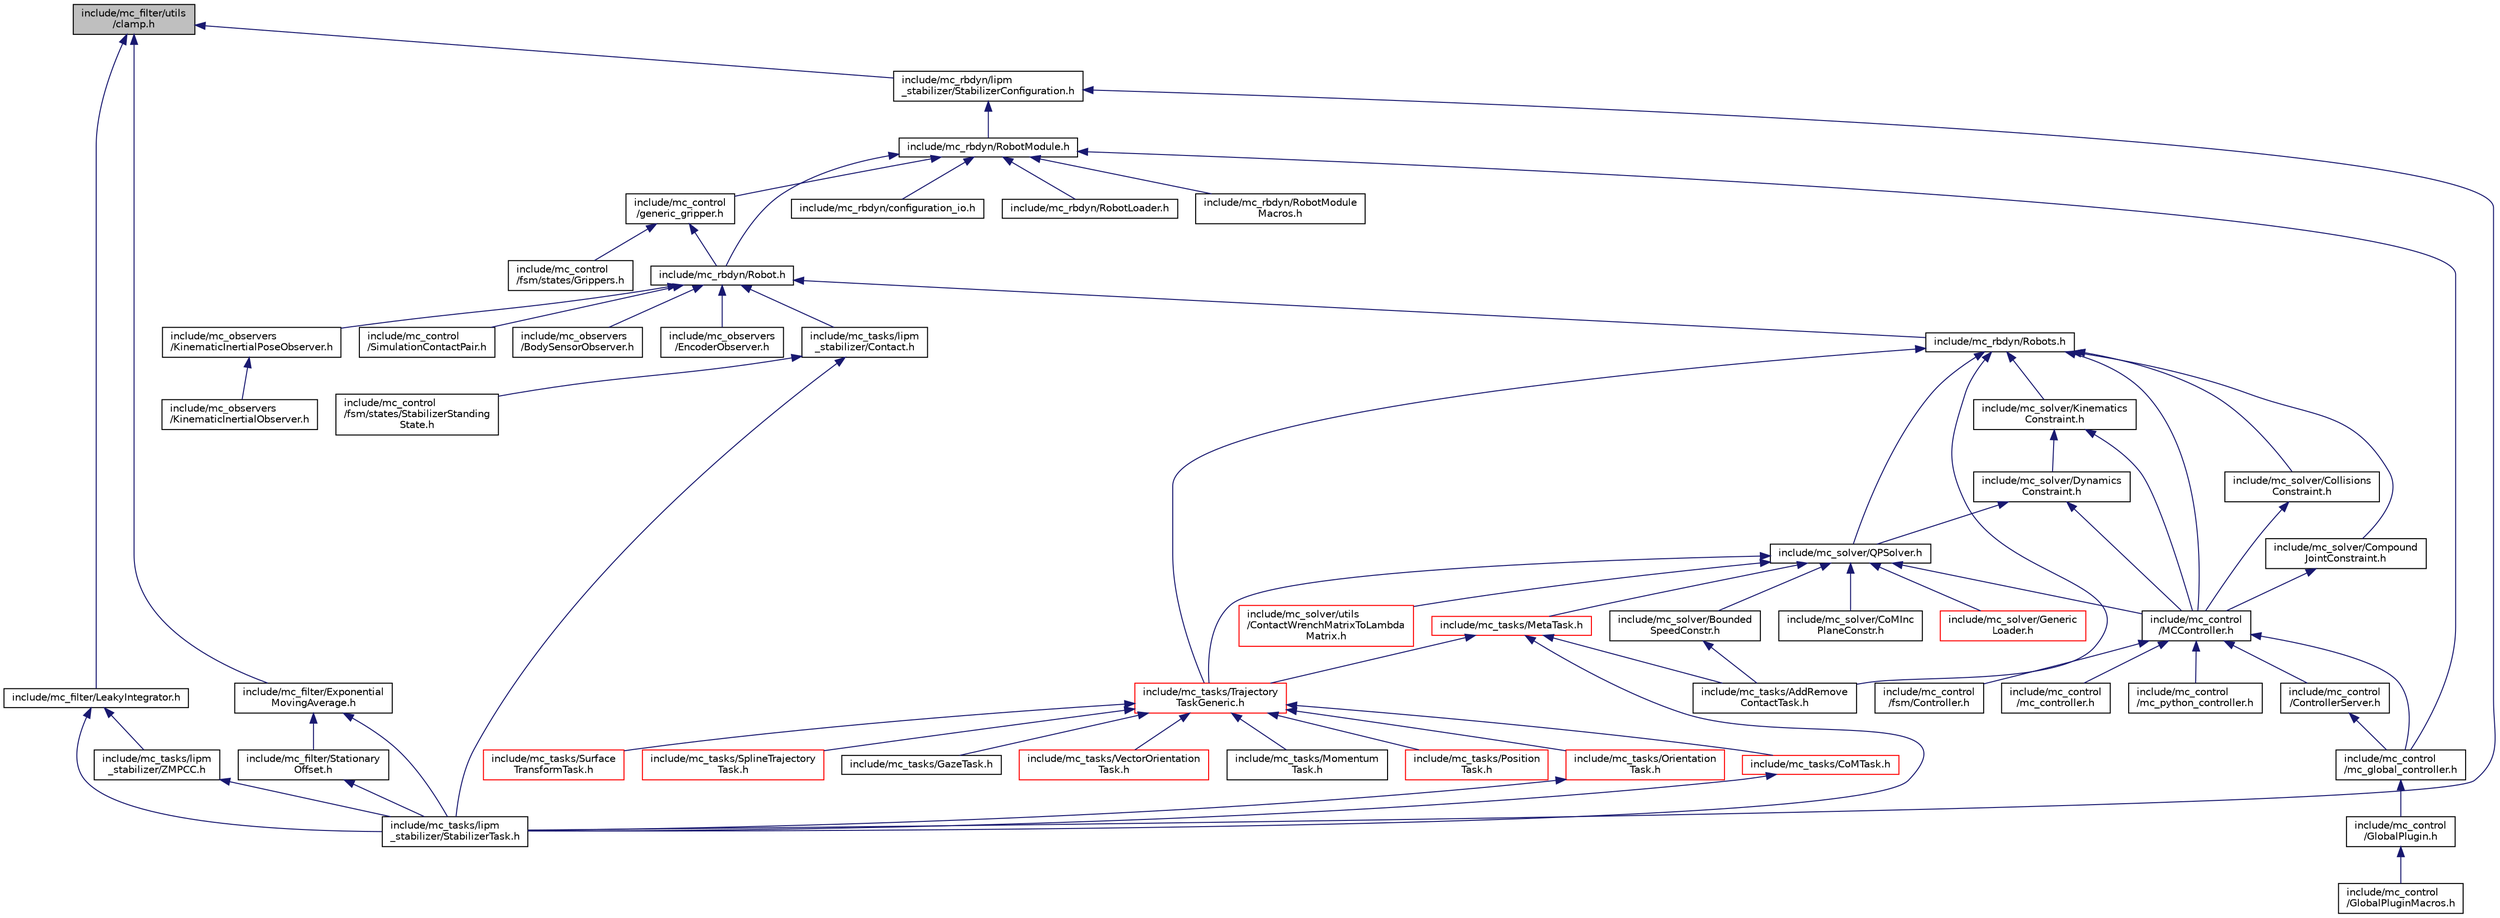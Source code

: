 digraph "include/mc_filter/utils/clamp.h"
{
 // INTERACTIVE_SVG=YES
  edge [fontname="Helvetica",fontsize="10",labelfontname="Helvetica",labelfontsize="10"];
  node [fontname="Helvetica",fontsize="10",shape=record];
  Node9 [label="include/mc_filter/utils\l/clamp.h",height=0.2,width=0.4,color="black", fillcolor="grey75", style="filled", fontcolor="black"];
  Node9 -> Node10 [dir="back",color="midnightblue",fontsize="10",style="solid",fontname="Helvetica"];
  Node10 [label="include/mc_rbdyn/lipm\l_stabilizer/StabilizerConfiguration.h",height=0.2,width=0.4,color="black", fillcolor="white", style="filled",URL="$StabilizerConfiguration_8h.html"];
  Node10 -> Node11 [dir="back",color="midnightblue",fontsize="10",style="solid",fontname="Helvetica"];
  Node11 [label="include/mc_rbdyn/RobotModule.h",height=0.2,width=0.4,color="black", fillcolor="white", style="filled",URL="$RobotModule_8h.html"];
  Node11 -> Node12 [dir="back",color="midnightblue",fontsize="10",style="solid",fontname="Helvetica"];
  Node12 [label="include/mc_rbdyn/Robot.h",height=0.2,width=0.4,color="black", fillcolor="white", style="filled",URL="$mc__rbdyn_2Robot_8h.html"];
  Node12 -> Node13 [dir="back",color="midnightblue",fontsize="10",style="solid",fontname="Helvetica"];
  Node13 [label="include/mc_rbdyn/Robots.h",height=0.2,width=0.4,color="black", fillcolor="white", style="filled",URL="$Robots_8h.html"];
  Node13 -> Node14 [dir="back",color="midnightblue",fontsize="10",style="solid",fontname="Helvetica"];
  Node14 [label="include/mc_solver/QPSolver.h",height=0.2,width=0.4,color="black", fillcolor="white", style="filled",URL="$QPSolver_8h.html"];
  Node14 -> Node15 [dir="back",color="midnightblue",fontsize="10",style="solid",fontname="Helvetica"];
  Node15 [label="include/mc_tasks/MetaTask.h",height=0.2,width=0.4,color="red", fillcolor="white", style="filled",URL="$MetaTask_8h.html"];
  Node15 -> Node42 [dir="back",color="midnightblue",fontsize="10",style="solid",fontname="Helvetica"];
  Node42 [label="include/mc_tasks/Trajectory\lTaskGeneric.h",height=0.2,width=0.4,color="red", fillcolor="white", style="filled",URL="$TrajectoryTaskGeneric_8h.html"];
  Node42 -> Node43 [dir="back",color="midnightblue",fontsize="10",style="solid",fontname="Helvetica"];
  Node43 [label="include/mc_tasks/Orientation\lTask.h",height=0.2,width=0.4,color="red", fillcolor="white", style="filled",URL="$OrientationTask_8h.html"];
  Node43 -> Node47 [dir="back",color="midnightblue",fontsize="10",style="solid",fontname="Helvetica"];
  Node47 [label="include/mc_tasks/lipm\l_stabilizer/StabilizerTask.h",height=0.2,width=0.4,color="black", fillcolor="white", style="filled",URL="$StabilizerTask_8h.html"];
  Node42 -> Node48 [dir="back",color="midnightblue",fontsize="10",style="solid",fontname="Helvetica"];
  Node48 [label="include/mc_tasks/Position\lTask.h",height=0.2,width=0.4,color="red", fillcolor="white", style="filled",URL="$PositionTask_8h.html"];
  Node42 -> Node49 [dir="back",color="midnightblue",fontsize="10",style="solid",fontname="Helvetica"];
  Node49 [label="include/mc_tasks/CoMTask.h",height=0.2,width=0.4,color="red", fillcolor="white", style="filled",URL="$CoMTask_8h.html"];
  Node49 -> Node47 [dir="back",color="midnightblue",fontsize="10",style="solid",fontname="Helvetica"];
  Node42 -> Node50 [dir="back",color="midnightblue",fontsize="10",style="solid",fontname="Helvetica"];
  Node50 [label="include/mc_tasks/Surface\lTransformTask.h",height=0.2,width=0.4,color="red", fillcolor="white", style="filled",URL="$SurfaceTransformTask_8h.html"];
  Node42 -> Node54 [dir="back",color="midnightblue",fontsize="10",style="solid",fontname="Helvetica"];
  Node54 [label="include/mc_tasks/SplineTrajectory\lTask.h",height=0.2,width=0.4,color="red", fillcolor="white", style="filled",URL="$SplineTrajectoryTask_8h.html"];
  Node42 -> Node57 [dir="back",color="midnightblue",fontsize="10",style="solid",fontname="Helvetica"];
  Node57 [label="include/mc_tasks/GazeTask.h",height=0.2,width=0.4,color="black", fillcolor="white", style="filled",URL="$GazeTask_8h.html"];
  Node42 -> Node58 [dir="back",color="midnightblue",fontsize="10",style="solid",fontname="Helvetica"];
  Node58 [label="include/mc_tasks/VectorOrientation\lTask.h",height=0.2,width=0.4,color="red", fillcolor="white", style="filled",URL="$VectorOrientationTask_8h.html"];
  Node42 -> Node62 [dir="back",color="midnightblue",fontsize="10",style="solid",fontname="Helvetica"];
  Node62 [label="include/mc_tasks/Momentum\lTask.h",height=0.2,width=0.4,color="black", fillcolor="white", style="filled",URL="$MomentumTask_8h.html"];
  Node15 -> Node64 [dir="back",color="midnightblue",fontsize="10",style="solid",fontname="Helvetica"];
  Node64 [label="include/mc_tasks/AddRemove\lContactTask.h",height=0.2,width=0.4,color="black", fillcolor="white", style="filled",URL="$AddRemoveContactTask_8h.html"];
  Node15 -> Node47 [dir="back",color="midnightblue",fontsize="10",style="solid",fontname="Helvetica"];
  Node14 -> Node20 [dir="back",color="midnightblue",fontsize="10",style="solid",fontname="Helvetica"];
  Node20 [label="include/mc_control\l/MCController.h",height=0.2,width=0.4,color="black", fillcolor="white", style="filled",URL="$MCController_8h.html"];
  Node20 -> Node21 [dir="back",color="midnightblue",fontsize="10",style="solid",fontname="Helvetica"];
  Node21 [label="include/mc_control\l/ControllerServer.h",height=0.2,width=0.4,color="black", fillcolor="white", style="filled",URL="$ControllerServer_8h.html"];
  Node21 -> Node22 [dir="back",color="midnightblue",fontsize="10",style="solid",fontname="Helvetica"];
  Node22 [label="include/mc_control\l/mc_global_controller.h",height=0.2,width=0.4,color="black", fillcolor="white", style="filled",URL="$mc__global__controller_8h.html"];
  Node22 -> Node23 [dir="back",color="midnightblue",fontsize="10",style="solid",fontname="Helvetica"];
  Node23 [label="include/mc_control\l/GlobalPlugin.h",height=0.2,width=0.4,color="black", fillcolor="white", style="filled",URL="$GlobalPlugin_8h.html"];
  Node23 -> Node24 [dir="back",color="midnightblue",fontsize="10",style="solid",fontname="Helvetica"];
  Node24 [label="include/mc_control\l/GlobalPluginMacros.h",height=0.2,width=0.4,color="black", fillcolor="white", style="filled",URL="$GlobalPluginMacros_8h.html"];
  Node20 -> Node25 [dir="back",color="midnightblue",fontsize="10",style="solid",fontname="Helvetica"];
  Node25 [label="include/mc_control\l/fsm/Controller.h",height=0.2,width=0.4,color="black", fillcolor="white", style="filled",URL="$Controller_8h.html"];
  Node20 -> Node22 [dir="back",color="midnightblue",fontsize="10",style="solid",fontname="Helvetica"];
  Node20 -> Node26 [dir="back",color="midnightblue",fontsize="10",style="solid",fontname="Helvetica"];
  Node26 [label="include/mc_control\l/mc_controller.h",height=0.2,width=0.4,color="black", fillcolor="white", style="filled",URL="$mc__controller_8h.html"];
  Node20 -> Node27 [dir="back",color="midnightblue",fontsize="10",style="solid",fontname="Helvetica"];
  Node27 [label="include/mc_control\l/mc_python_controller.h",height=0.2,width=0.4,color="black", fillcolor="white", style="filled",URL="$mc__python__controller_8h.html"];
  Node14 -> Node42 [dir="back",color="midnightblue",fontsize="10",style="solid",fontname="Helvetica"];
  Node14 -> Node66 [dir="back",color="midnightblue",fontsize="10",style="solid",fontname="Helvetica"];
  Node66 [label="include/mc_solver/Bounded\lSpeedConstr.h",height=0.2,width=0.4,color="black", fillcolor="white", style="filled",URL="$BoundedSpeedConstr_8h.html"];
  Node66 -> Node64 [dir="back",color="midnightblue",fontsize="10",style="solid",fontname="Helvetica"];
  Node14 -> Node67 [dir="back",color="midnightblue",fontsize="10",style="solid",fontname="Helvetica"];
  Node67 [label="include/mc_solver/CoMInc\lPlaneConstr.h",height=0.2,width=0.4,color="black", fillcolor="white", style="filled",URL="$CoMIncPlaneConstr_8h.html"];
  Node14 -> Node68 [dir="back",color="midnightblue",fontsize="10",style="solid",fontname="Helvetica"];
  Node68 [label="include/mc_solver/Generic\lLoader.h",height=0.2,width=0.4,color="red", fillcolor="white", style="filled",URL="$GenericLoader_8h.html"];
  Node14 -> Node70 [dir="back",color="midnightblue",fontsize="10",style="solid",fontname="Helvetica"];
  Node70 [label="include/mc_solver/utils\l/ContactWrenchMatrixToLambda\lMatrix.h",height=0.2,width=0.4,color="red", fillcolor="white", style="filled",URL="$ContactWrenchMatrixToLambdaMatrix_8h.html"];
  Node13 -> Node76 [dir="back",color="midnightblue",fontsize="10",style="solid",fontname="Helvetica"];
  Node76 [label="include/mc_solver/Kinematics\lConstraint.h",height=0.2,width=0.4,color="black", fillcolor="white", style="filled",URL="$KinematicsConstraint_8h.html"];
  Node76 -> Node77 [dir="back",color="midnightblue",fontsize="10",style="solid",fontname="Helvetica"];
  Node77 [label="include/mc_solver/Dynamics\lConstraint.h",height=0.2,width=0.4,color="black", fillcolor="white", style="filled",URL="$DynamicsConstraint_8h.html"];
  Node77 -> Node14 [dir="back",color="midnightblue",fontsize="10",style="solid",fontname="Helvetica"];
  Node77 -> Node20 [dir="back",color="midnightblue",fontsize="10",style="solid",fontname="Helvetica"];
  Node76 -> Node20 [dir="back",color="midnightblue",fontsize="10",style="solid",fontname="Helvetica"];
  Node13 -> Node20 [dir="back",color="midnightblue",fontsize="10",style="solid",fontname="Helvetica"];
  Node13 -> Node78 [dir="back",color="midnightblue",fontsize="10",style="solid",fontname="Helvetica"];
  Node78 [label="include/mc_solver/Collisions\lConstraint.h",height=0.2,width=0.4,color="black", fillcolor="white", style="filled",URL="$CollisionsConstraint_8h.html"];
  Node78 -> Node20 [dir="back",color="midnightblue",fontsize="10",style="solid",fontname="Helvetica"];
  Node13 -> Node79 [dir="back",color="midnightblue",fontsize="10",style="solid",fontname="Helvetica"];
  Node79 [label="include/mc_solver/Compound\lJointConstraint.h",height=0.2,width=0.4,color="black", fillcolor="white", style="filled",URL="$CompoundJointConstraint_8h.html"];
  Node79 -> Node20 [dir="back",color="midnightblue",fontsize="10",style="solid",fontname="Helvetica"];
  Node13 -> Node42 [dir="back",color="midnightblue",fontsize="10",style="solid",fontname="Helvetica"];
  Node13 -> Node64 [dir="back",color="midnightblue",fontsize="10",style="solid",fontname="Helvetica"];
  Node12 -> Node80 [dir="back",color="midnightblue",fontsize="10",style="solid",fontname="Helvetica"];
  Node80 [label="include/mc_tasks/lipm\l_stabilizer/Contact.h",height=0.2,width=0.4,color="black", fillcolor="white", style="filled",URL="$mc__tasks_2lipm__stabilizer_2Contact_8h.html"];
  Node80 -> Node41 [dir="back",color="midnightblue",fontsize="10",style="solid",fontname="Helvetica"];
  Node41 [label="include/mc_control\l/fsm/states/StabilizerStanding\lState.h",height=0.2,width=0.4,color="black", fillcolor="white", style="filled",URL="$StabilizerStandingState_8h.html"];
  Node80 -> Node47 [dir="back",color="midnightblue",fontsize="10",style="solid",fontname="Helvetica"];
  Node12 -> Node81 [dir="back",color="midnightblue",fontsize="10",style="solid",fontname="Helvetica"];
  Node81 [label="include/mc_control\l/SimulationContactPair.h",height=0.2,width=0.4,color="black", fillcolor="white", style="filled",URL="$SimulationContactPair_8h.html"];
  Node12 -> Node82 [dir="back",color="midnightblue",fontsize="10",style="solid",fontname="Helvetica"];
  Node82 [label="include/mc_observers\l/BodySensorObserver.h",height=0.2,width=0.4,color="black", fillcolor="white", style="filled",URL="$BodySensorObserver_8h.html"];
  Node12 -> Node83 [dir="back",color="midnightblue",fontsize="10",style="solid",fontname="Helvetica"];
  Node83 [label="include/mc_observers\l/EncoderObserver.h",height=0.2,width=0.4,color="black", fillcolor="white", style="filled",URL="$EncoderObserver_8h.html"];
  Node12 -> Node84 [dir="back",color="midnightblue",fontsize="10",style="solid",fontname="Helvetica"];
  Node84 [label="include/mc_observers\l/KinematicInertialPoseObserver.h",height=0.2,width=0.4,color="black", fillcolor="white", style="filled",URL="$KinematicInertialPoseObserver_8h.html"];
  Node84 -> Node85 [dir="back",color="midnightblue",fontsize="10",style="solid",fontname="Helvetica"];
  Node85 [label="include/mc_observers\l/KinematicInertialObserver.h",height=0.2,width=0.4,color="black", fillcolor="white", style="filled",URL="$KinematicInertialObserver_8h.html"];
  Node11 -> Node86 [dir="back",color="midnightblue",fontsize="10",style="solid",fontname="Helvetica"];
  Node86 [label="include/mc_control\l/generic_gripper.h",height=0.2,width=0.4,color="black", fillcolor="white", style="filled",URL="$generic__gripper_8h.html"];
  Node86 -> Node12 [dir="back",color="midnightblue",fontsize="10",style="solid",fontname="Helvetica"];
  Node86 -> Node35 [dir="back",color="midnightblue",fontsize="10",style="solid",fontname="Helvetica"];
  Node35 [label="include/mc_control\l/fsm/states/Grippers.h",height=0.2,width=0.4,color="black", fillcolor="white", style="filled",URL="$Grippers_8h.html"];
  Node11 -> Node22 [dir="back",color="midnightblue",fontsize="10",style="solid",fontname="Helvetica"];
  Node11 -> Node87 [dir="back",color="midnightblue",fontsize="10",style="solid",fontname="Helvetica"];
  Node87 [label="include/mc_rbdyn/configuration_io.h",height=0.2,width=0.4,color="black", fillcolor="white", style="filled",URL="$configuration__io_8h.html"];
  Node11 -> Node88 [dir="back",color="midnightblue",fontsize="10",style="solid",fontname="Helvetica"];
  Node88 [label="include/mc_rbdyn/RobotLoader.h",height=0.2,width=0.4,color="black", fillcolor="white", style="filled",URL="$RobotLoader_8h.html"];
  Node11 -> Node89 [dir="back",color="midnightblue",fontsize="10",style="solid",fontname="Helvetica"];
  Node89 [label="include/mc_rbdyn/RobotModule\lMacros.h",height=0.2,width=0.4,color="black", fillcolor="white", style="filled",URL="$RobotModuleMacros_8h.html"];
  Node10 -> Node47 [dir="back",color="midnightblue",fontsize="10",style="solid",fontname="Helvetica"];
  Node9 -> Node90 [dir="back",color="midnightblue",fontsize="10",style="solid",fontname="Helvetica"];
  Node90 [label="include/mc_filter/Exponential\lMovingAverage.h",height=0.2,width=0.4,color="black", fillcolor="white", style="filled",URL="$ExponentialMovingAverage_8h.html"];
  Node90 -> Node91 [dir="back",color="midnightblue",fontsize="10",style="solid",fontname="Helvetica"];
  Node91 [label="include/mc_filter/Stationary\lOffset.h",height=0.2,width=0.4,color="black", fillcolor="white", style="filled",URL="$StationaryOffset_8h.html"];
  Node91 -> Node47 [dir="back",color="midnightblue",fontsize="10",style="solid",fontname="Helvetica"];
  Node90 -> Node47 [dir="back",color="midnightblue",fontsize="10",style="solid",fontname="Helvetica"];
  Node9 -> Node92 [dir="back",color="midnightblue",fontsize="10",style="solid",fontname="Helvetica"];
  Node92 [label="include/mc_filter/LeakyIntegrator.h",height=0.2,width=0.4,color="black", fillcolor="white", style="filled",URL="$LeakyIntegrator_8h.html"];
  Node92 -> Node47 [dir="back",color="midnightblue",fontsize="10",style="solid",fontname="Helvetica"];
  Node92 -> Node93 [dir="back",color="midnightblue",fontsize="10",style="solid",fontname="Helvetica"];
  Node93 [label="include/mc_tasks/lipm\l_stabilizer/ZMPCC.h",height=0.2,width=0.4,color="black", fillcolor="white", style="filled",URL="$ZMPCC_8h.html"];
  Node93 -> Node47 [dir="back",color="midnightblue",fontsize="10",style="solid",fontname="Helvetica"];
}
